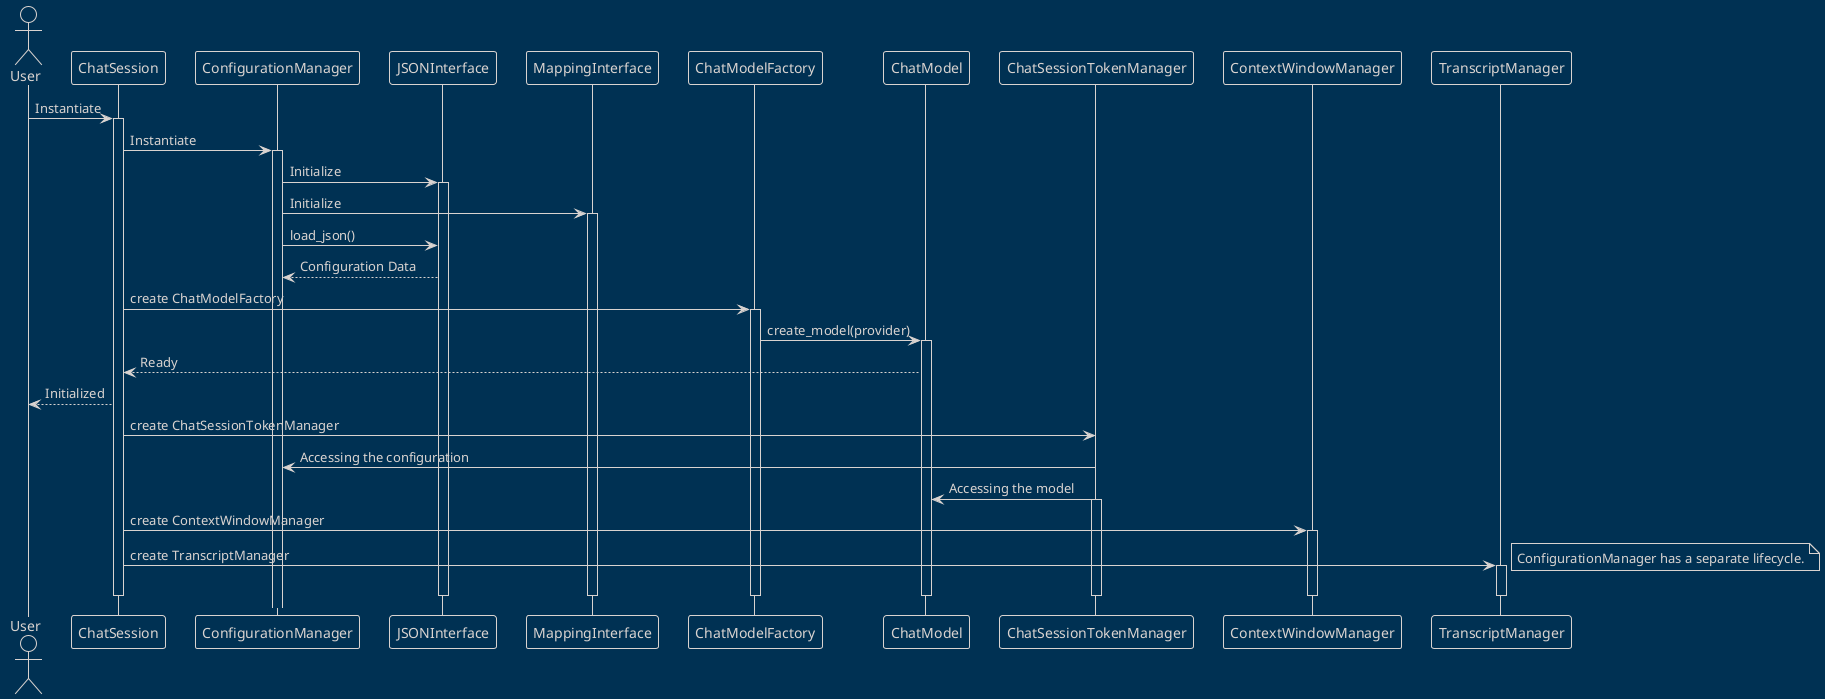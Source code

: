@startuml ChatSession Initialization
!theme blueprint

actor User
participant "ChatSession" as CS
participant "ConfigurationManager" as CM
participant "JSONInterface" as JI
participant "MappingInterface" as MI
participant "ChatModelFactory" as CMF
participant "ChatModel" as CMo
participant "ChatSessionTokenManager" as CST
participant "ContextWindowManager" as CWM
participant "TranscriptManager" as TM

User -> CS : Instantiate
activate CS

CS -> CM : Instantiate
activate CM

CM -> JI : Initialize
activate JI

CM -> MI : Initialize
activate MI

CM -> JI : load_json()
JI --> CM : Configuration Data

CS -> CMF : create ChatModelFactory
activate CMF

CMF -> CMo : create_model(provider)
activate CMo

CMo --> CS : Ready
CS --> User : Initialized

CS -> CST : create ChatSessionTokenManager
CST -> CM : Accessing the configuration
CST -> CMo : Accessing the model
activate CST

CS -> CWM : create ContextWindowManager
activate CWM

CS -> TM : create TranscriptManager
activate TM

deactivate CS
deactivate JI
deactivate MI
deactivate CMF
deactivate CMo
deactivate CST
deactivate CWM
deactivate TM

note right
  ConfigurationManager has a separate lifecycle.
end note

@enduml
